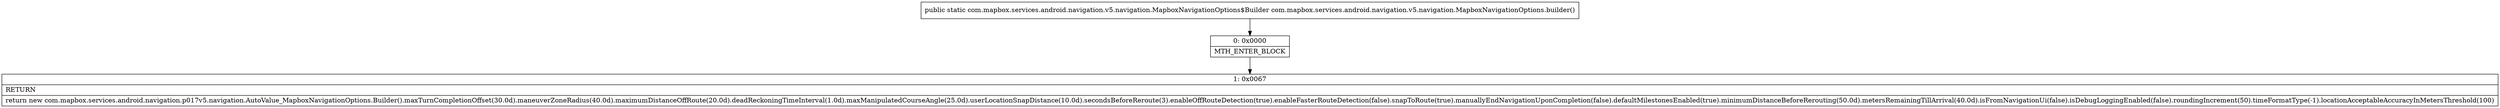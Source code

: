 digraph "CFG forcom.mapbox.services.android.navigation.v5.navigation.MapboxNavigationOptions.builder()Lcom\/mapbox\/services\/android\/navigation\/v5\/navigation\/MapboxNavigationOptions$Builder;" {
Node_0 [shape=record,label="{0\:\ 0x0000|MTH_ENTER_BLOCK\l}"];
Node_1 [shape=record,label="{1\:\ 0x0067|RETURN\l|return new com.mapbox.services.android.navigation.p017v5.navigation.AutoValue_MapboxNavigationOptions.Builder().maxTurnCompletionOffset(30.0d).maneuverZoneRadius(40.0d).maximumDistanceOffRoute(20.0d).deadReckoningTimeInterval(1.0d).maxManipulatedCourseAngle(25.0d).userLocationSnapDistance(10.0d).secondsBeforeReroute(3).enableOffRouteDetection(true).enableFasterRouteDetection(false).snapToRoute(true).manuallyEndNavigationUponCompletion(false).defaultMilestonesEnabled(true).minimumDistanceBeforeRerouting(50.0d).metersRemainingTillArrival(40.0d).isFromNavigationUi(false).isDebugLoggingEnabled(false).roundingIncrement(50).timeFormatType(\-1).locationAcceptableAccuracyInMetersThreshold(100)\l}"];
MethodNode[shape=record,label="{public static com.mapbox.services.android.navigation.v5.navigation.MapboxNavigationOptions$Builder com.mapbox.services.android.navigation.v5.navigation.MapboxNavigationOptions.builder() }"];
MethodNode -> Node_0;
Node_0 -> Node_1;
}

